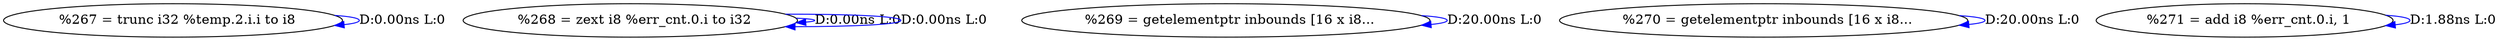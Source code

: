 digraph {
Node0x36e9eb0[label="  %267 = trunc i32 %temp.2.i.i to i8"];
Node0x36e9eb0 -> Node0x36e9eb0[label="D:0.00ns L:0",color=blue];
Node0x36ea070[label="  %268 = zext i8 %err_cnt.0.i to i32"];
Node0x36ea070 -> Node0x36ea070[label="D:0.00ns L:0",color=blue];
Node0x36ea070 -> Node0x36ea070[label="D:0.00ns L:0",color=blue];
Node0x36ea150[label="  %269 = getelementptr inbounds [16 x i8..."];
Node0x36ea150 -> Node0x36ea150[label="D:20.00ns L:0",color=blue];
Node0x36ea390[label="  %270 = getelementptr inbounds [16 x i8..."];
Node0x36ea390 -> Node0x36ea390[label="D:20.00ns L:0",color=blue];
Node0x36ea5d0[label="  %271 = add i8 %err_cnt.0.i, 1"];
Node0x36ea5d0 -> Node0x36ea5d0[label="D:1.88ns L:0",color=blue];
}
